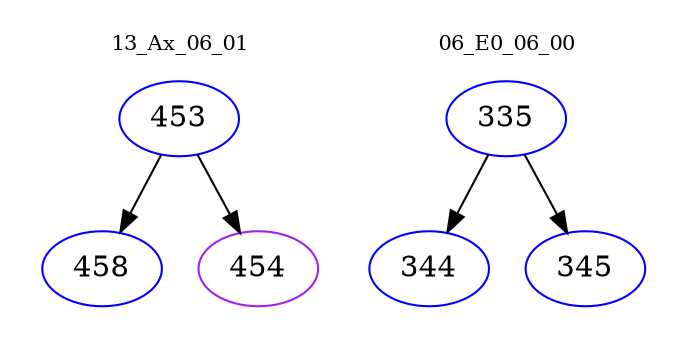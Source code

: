 digraph{
subgraph cluster_0 {
color = white
label = "13_Ax_06_01";
fontsize=10;
T0_453 [label="453", color="blue"]
T0_453 -> T0_458 [color="black"]
T0_458 [label="458", color="blue"]
T0_453 -> T0_454 [color="black"]
T0_454 [label="454", color="purple"]
}
subgraph cluster_1 {
color = white
label = "06_E0_06_00";
fontsize=10;
T1_335 [label="335", color="blue"]
T1_335 -> T1_344 [color="black"]
T1_344 [label="344", color="blue"]
T1_335 -> T1_345 [color="black"]
T1_345 [label="345", color="blue"]
}
}
